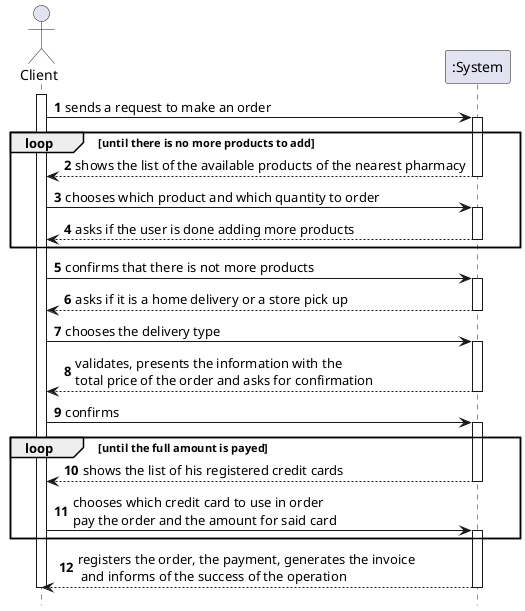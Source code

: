 @startuml
autonumber
hide footbox

actor "Client" as CL
participant ":System" as SYST

activate CL

CL -> SYST : sends a request to make an order
activate SYST

loop until there is no more products to add
SYST --> CL : shows the list of the available products of the nearest pharmacy
deactivate SYST

CL -> SYST : chooses which product and which quantity to order
activate SYST
SYST --> CL : asks if the user is done adding more products
deactivate SYST
end

CL -> SYST : confirms that there is not more products
activate SYST

SYST --> CL : asks if it is a home delivery or a store pick up
deactivate SYST

CL -> SYST : chooses the delivery type
activate SYST

SYST --> CL : validates, presents the information with the \ntotal price of the order and asks for confirmation
deactivate SYST

CL -> SYST : confirms
activate SYST

loop until the full amount is payed
SYST --> CL : shows the list of his registered credit cards
deactivate SYST

CL -> SYST : chooses which credit card to use in order \npay the order and the amount for said card
activate SYST
end

SYST --> CL : registers the order, the payment, generates the invoice\n and informs of the success of the operation
deactivate SYST
deactivate CL

@enduml